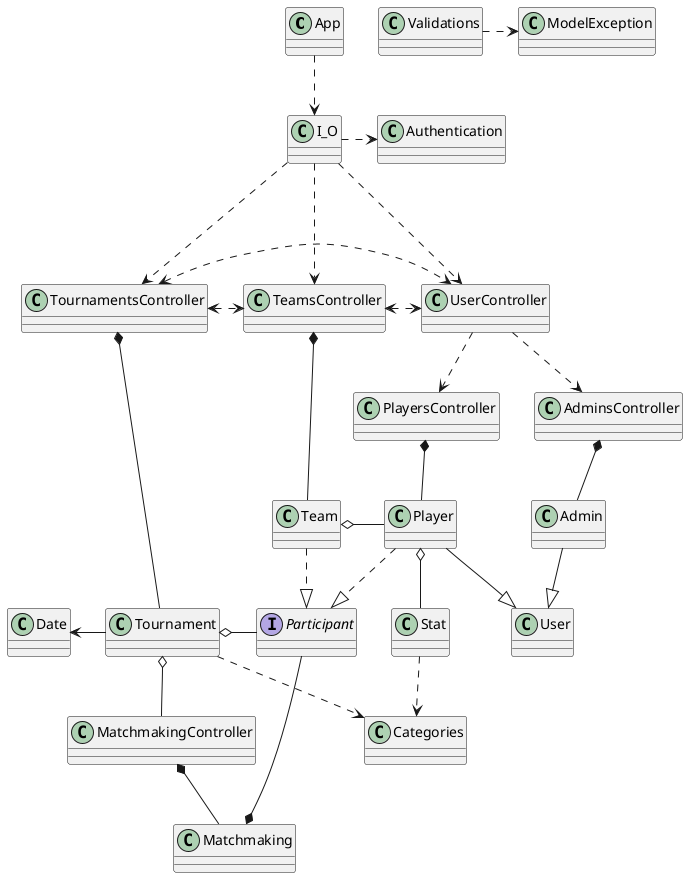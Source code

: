 @startuml

App ..> I_O
I_O ...> TournamentsController
I_O ...> TeamsController
I_O ...> UserController
I_O .> Authentication
TournamentsController <.> TeamsController
TeamsController <.> UserController
TournamentsController <.> UserController
UserController ..> PlayersController
UserController ..> AdminsController
TournamentsController *-- Tournament
Tournament o-- MatchmakingController
MatchmakingController *-- Matchmaking
AdminsController *-- Admin
PlayersController *-- Player
Player o-- Stat
Stat ..> Categories
TeamsController *-- Team
Team o- Player
Tournament o- Participant
Date <- Tournament
Tournament ..> Categories
Team ..|> Participant
Player ..|> Participant
Player --|> User
Admin --|> User
Participant ---* Matchmaking
Validations .> ModelException


class App{
}

class User{
}

class Player{
}

class Admin{
}

class Categories{
}

class Stat{
}

class Team{
}

class Matchmaking{
}

class Tournament{
}

class AdminsController{
}

class PlayersController{
}

class Authentication{
}

class TournamentsController{
}

class TeamsController{
}

interface Participant{
}

class ModelException{
}

class Date{
}

class I_O{
}

class MatchmakingController{
}

class Validations{
}

class UserController{
}

@enduml
